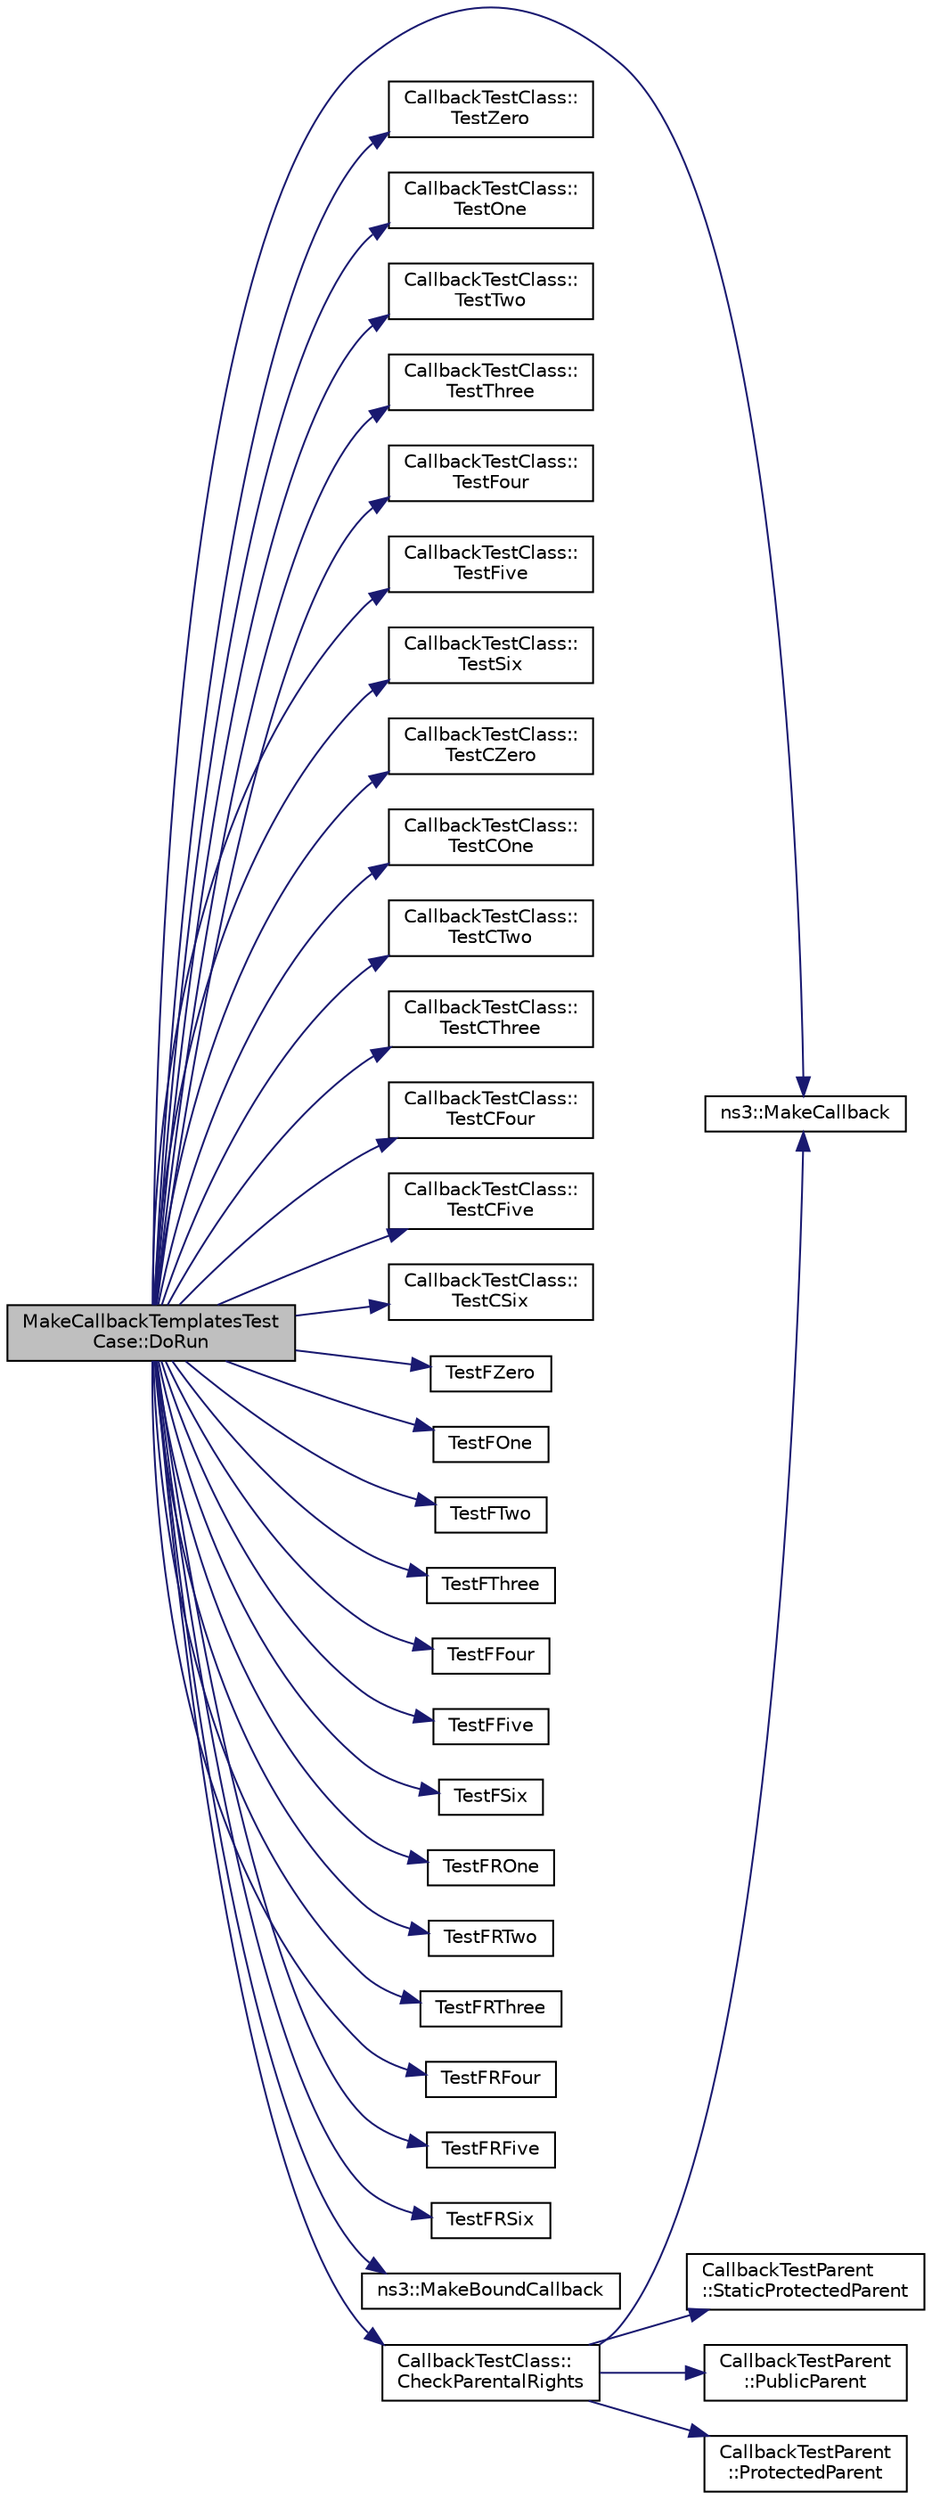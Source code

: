 digraph "MakeCallbackTemplatesTestCase::DoRun"
{
  edge [fontname="Helvetica",fontsize="10",labelfontname="Helvetica",labelfontsize="10"];
  node [fontname="Helvetica",fontsize="10",shape=record];
  rankdir="LR";
  Node1 [label="MakeCallbackTemplatesTest\lCase::DoRun",height=0.2,width=0.4,color="black", fillcolor="grey75", style="filled", fontcolor="black"];
  Node1 -> Node2 [color="midnightblue",fontsize="10",style="solid"];
  Node2 [label="ns3::MakeCallback",height=0.2,width=0.4,color="black", fillcolor="white", style="filled",URL="$dd/de0/group__makecallbackmemptr.html#ga9376283685aa99d204048d6a4b7610a4"];
  Node1 -> Node3 [color="midnightblue",fontsize="10",style="solid"];
  Node3 [label="CallbackTestClass::\lTestZero",height=0.2,width=0.4,color="black", fillcolor="white", style="filled",URL="$d8/d92/classCallbackTestClass.html#a36e681f38e94890d82693e6e1a156de1"];
  Node1 -> Node4 [color="midnightblue",fontsize="10",style="solid"];
  Node4 [label="CallbackTestClass::\lTestOne",height=0.2,width=0.4,color="black", fillcolor="white", style="filled",URL="$d8/d92/classCallbackTestClass.html#a86e0da8ff6230c30555b1d8f61570e33"];
  Node1 -> Node5 [color="midnightblue",fontsize="10",style="solid"];
  Node5 [label="CallbackTestClass::\lTestTwo",height=0.2,width=0.4,color="black", fillcolor="white", style="filled",URL="$d8/d92/classCallbackTestClass.html#aed10ec383ea5a461288ed352c89d4f4c"];
  Node1 -> Node6 [color="midnightblue",fontsize="10",style="solid"];
  Node6 [label="CallbackTestClass::\lTestThree",height=0.2,width=0.4,color="black", fillcolor="white", style="filled",URL="$d8/d92/classCallbackTestClass.html#a9b1576cfed8062feb704ac009c871a3b"];
  Node1 -> Node7 [color="midnightblue",fontsize="10",style="solid"];
  Node7 [label="CallbackTestClass::\lTestFour",height=0.2,width=0.4,color="black", fillcolor="white", style="filled",URL="$d8/d92/classCallbackTestClass.html#ab030b685c4908632a3a534a4b37cdf3c"];
  Node1 -> Node8 [color="midnightblue",fontsize="10",style="solid"];
  Node8 [label="CallbackTestClass::\lTestFive",height=0.2,width=0.4,color="black", fillcolor="white", style="filled",URL="$d8/d92/classCallbackTestClass.html#adb2a7aa906bc7c8343e0620698bbe0e3"];
  Node1 -> Node9 [color="midnightblue",fontsize="10",style="solid"];
  Node9 [label="CallbackTestClass::\lTestSix",height=0.2,width=0.4,color="black", fillcolor="white", style="filled",URL="$d8/d92/classCallbackTestClass.html#a0e6e2d05838f45b835e3b18deb19be0e"];
  Node1 -> Node10 [color="midnightblue",fontsize="10",style="solid"];
  Node10 [label="CallbackTestClass::\lTestCZero",height=0.2,width=0.4,color="black", fillcolor="white", style="filled",URL="$d8/d92/classCallbackTestClass.html#afbbc1bf431678ab2a909c1312ce6d26e"];
  Node1 -> Node11 [color="midnightblue",fontsize="10",style="solid"];
  Node11 [label="CallbackTestClass::\lTestCOne",height=0.2,width=0.4,color="black", fillcolor="white", style="filled",URL="$d8/d92/classCallbackTestClass.html#a348b4096a8f6116d2c111b7bfa103b85"];
  Node1 -> Node12 [color="midnightblue",fontsize="10",style="solid"];
  Node12 [label="CallbackTestClass::\lTestCTwo",height=0.2,width=0.4,color="black", fillcolor="white", style="filled",URL="$d8/d92/classCallbackTestClass.html#a21e3094080369179842d34afe5fc47cb"];
  Node1 -> Node13 [color="midnightblue",fontsize="10",style="solid"];
  Node13 [label="CallbackTestClass::\lTestCThree",height=0.2,width=0.4,color="black", fillcolor="white", style="filled",URL="$d8/d92/classCallbackTestClass.html#ab59862f7105d02f634a1a584fa939843"];
  Node1 -> Node14 [color="midnightblue",fontsize="10",style="solid"];
  Node14 [label="CallbackTestClass::\lTestCFour",height=0.2,width=0.4,color="black", fillcolor="white", style="filled",URL="$d8/d92/classCallbackTestClass.html#a073e131e0c9ab9dbfe438809bf6a9288"];
  Node1 -> Node15 [color="midnightblue",fontsize="10",style="solid"];
  Node15 [label="CallbackTestClass::\lTestCFive",height=0.2,width=0.4,color="black", fillcolor="white", style="filled",URL="$d8/d92/classCallbackTestClass.html#a6773e8872ed6d883fe0c6c7dc506a28c"];
  Node1 -> Node16 [color="midnightblue",fontsize="10",style="solid"];
  Node16 [label="CallbackTestClass::\lTestCSix",height=0.2,width=0.4,color="black", fillcolor="white", style="filled",URL="$d8/d92/classCallbackTestClass.html#aafd58c45c7a98ac7076dc01924817b22"];
  Node1 -> Node17 [color="midnightblue",fontsize="10",style="solid"];
  Node17 [label="TestFZero",height=0.2,width=0.4,color="black", fillcolor="white", style="filled",URL="$df/da5/callback-test-suite_8cc.html#a032c27d1e01150afbaebce4af4cff016"];
  Node1 -> Node18 [color="midnightblue",fontsize="10",style="solid"];
  Node18 [label="TestFOne",height=0.2,width=0.4,color="black", fillcolor="white", style="filled",URL="$df/da5/callback-test-suite_8cc.html#aa9207bf060f53906a157021e6d91fcee"];
  Node1 -> Node19 [color="midnightblue",fontsize="10",style="solid"];
  Node19 [label="TestFTwo",height=0.2,width=0.4,color="black", fillcolor="white", style="filled",URL="$df/da5/callback-test-suite_8cc.html#ac5d2606448b1e79bc8b8244b5ff54dfa"];
  Node1 -> Node20 [color="midnightblue",fontsize="10",style="solid"];
  Node20 [label="TestFThree",height=0.2,width=0.4,color="black", fillcolor="white", style="filled",URL="$df/da5/callback-test-suite_8cc.html#abedc8872680c743b016665a132efad89"];
  Node1 -> Node21 [color="midnightblue",fontsize="10",style="solid"];
  Node21 [label="TestFFour",height=0.2,width=0.4,color="black", fillcolor="white", style="filled",URL="$df/da5/callback-test-suite_8cc.html#a9eec0c89ecc47a71bbeb60e79d33a2b5"];
  Node1 -> Node22 [color="midnightblue",fontsize="10",style="solid"];
  Node22 [label="TestFFive",height=0.2,width=0.4,color="black", fillcolor="white", style="filled",URL="$df/da5/callback-test-suite_8cc.html#a82de616ca24ca7a9b29ff61a84c35777"];
  Node1 -> Node23 [color="midnightblue",fontsize="10",style="solid"];
  Node23 [label="TestFSix",height=0.2,width=0.4,color="black", fillcolor="white", style="filled",URL="$df/da5/callback-test-suite_8cc.html#a2870899394543fe04ff441a5d5d10b91"];
  Node1 -> Node24 [color="midnightblue",fontsize="10",style="solid"];
  Node24 [label="TestFROne",height=0.2,width=0.4,color="black", fillcolor="white", style="filled",URL="$df/da5/callback-test-suite_8cc.html#a61b9adbb88b46ac9041f1a9fc372a1e9"];
  Node1 -> Node25 [color="midnightblue",fontsize="10",style="solid"];
  Node25 [label="TestFRTwo",height=0.2,width=0.4,color="black", fillcolor="white", style="filled",URL="$df/da5/callback-test-suite_8cc.html#a6299ca42c6a4c5f2ceaa54ef9accb768"];
  Node1 -> Node26 [color="midnightblue",fontsize="10",style="solid"];
  Node26 [label="TestFRThree",height=0.2,width=0.4,color="black", fillcolor="white", style="filled",URL="$df/da5/callback-test-suite_8cc.html#aa528c88a201570c6872cf3859787e17c"];
  Node1 -> Node27 [color="midnightblue",fontsize="10",style="solid"];
  Node27 [label="TestFRFour",height=0.2,width=0.4,color="black", fillcolor="white", style="filled",URL="$df/da5/callback-test-suite_8cc.html#ae3298a776dfd45ff55232b25c34636e3"];
  Node1 -> Node28 [color="midnightblue",fontsize="10",style="solid"];
  Node28 [label="TestFRFive",height=0.2,width=0.4,color="black", fillcolor="white", style="filled",URL="$df/da5/callback-test-suite_8cc.html#a99e4f11075598012ae84ea874c69c548"];
  Node1 -> Node29 [color="midnightblue",fontsize="10",style="solid"];
  Node29 [label="TestFRSix",height=0.2,width=0.4,color="black", fillcolor="white", style="filled",URL="$df/da5/callback-test-suite_8cc.html#ae156cb962f117de688fca4d4e6b664c0"];
  Node1 -> Node30 [color="midnightblue",fontsize="10",style="solid"];
  Node30 [label="ns3::MakeBoundCallback",height=0.2,width=0.4,color="black", fillcolor="white", style="filled",URL="$de/d40/group__makeboundcallback.html#ga1725d6362e6065faa0709f7c93f8d770"];
  Node1 -> Node31 [color="midnightblue",fontsize="10",style="solid"];
  Node31 [label="CallbackTestClass::\lCheckParentalRights",height=0.2,width=0.4,color="black", fillcolor="white", style="filled",URL="$d8/d92/classCallbackTestClass.html#a4536e5309fbfc8ed19206d8d922cacb3"];
  Node31 -> Node2 [color="midnightblue",fontsize="10",style="solid"];
  Node31 -> Node32 [color="midnightblue",fontsize="10",style="solid"];
  Node32 [label="CallbackTestParent\l::StaticProtectedParent",height=0.2,width=0.4,color="black", fillcolor="white", style="filled",URL="$db/d2e/classCallbackTestParent.html#a02c7c8259f37de52e084e0f998b319f9"];
  Node31 -> Node33 [color="midnightblue",fontsize="10",style="solid"];
  Node33 [label="CallbackTestParent\l::PublicParent",height=0.2,width=0.4,color="black", fillcolor="white", style="filled",URL="$db/d2e/classCallbackTestParent.html#aa19a1a6c713d03d81541ea3ce6e2a66b"];
  Node31 -> Node34 [color="midnightblue",fontsize="10",style="solid"];
  Node34 [label="CallbackTestParent\l::ProtectedParent",height=0.2,width=0.4,color="black", fillcolor="white", style="filled",URL="$db/d2e/classCallbackTestParent.html#ab976ffcc28afb98fe642cf0a29118136"];
}
